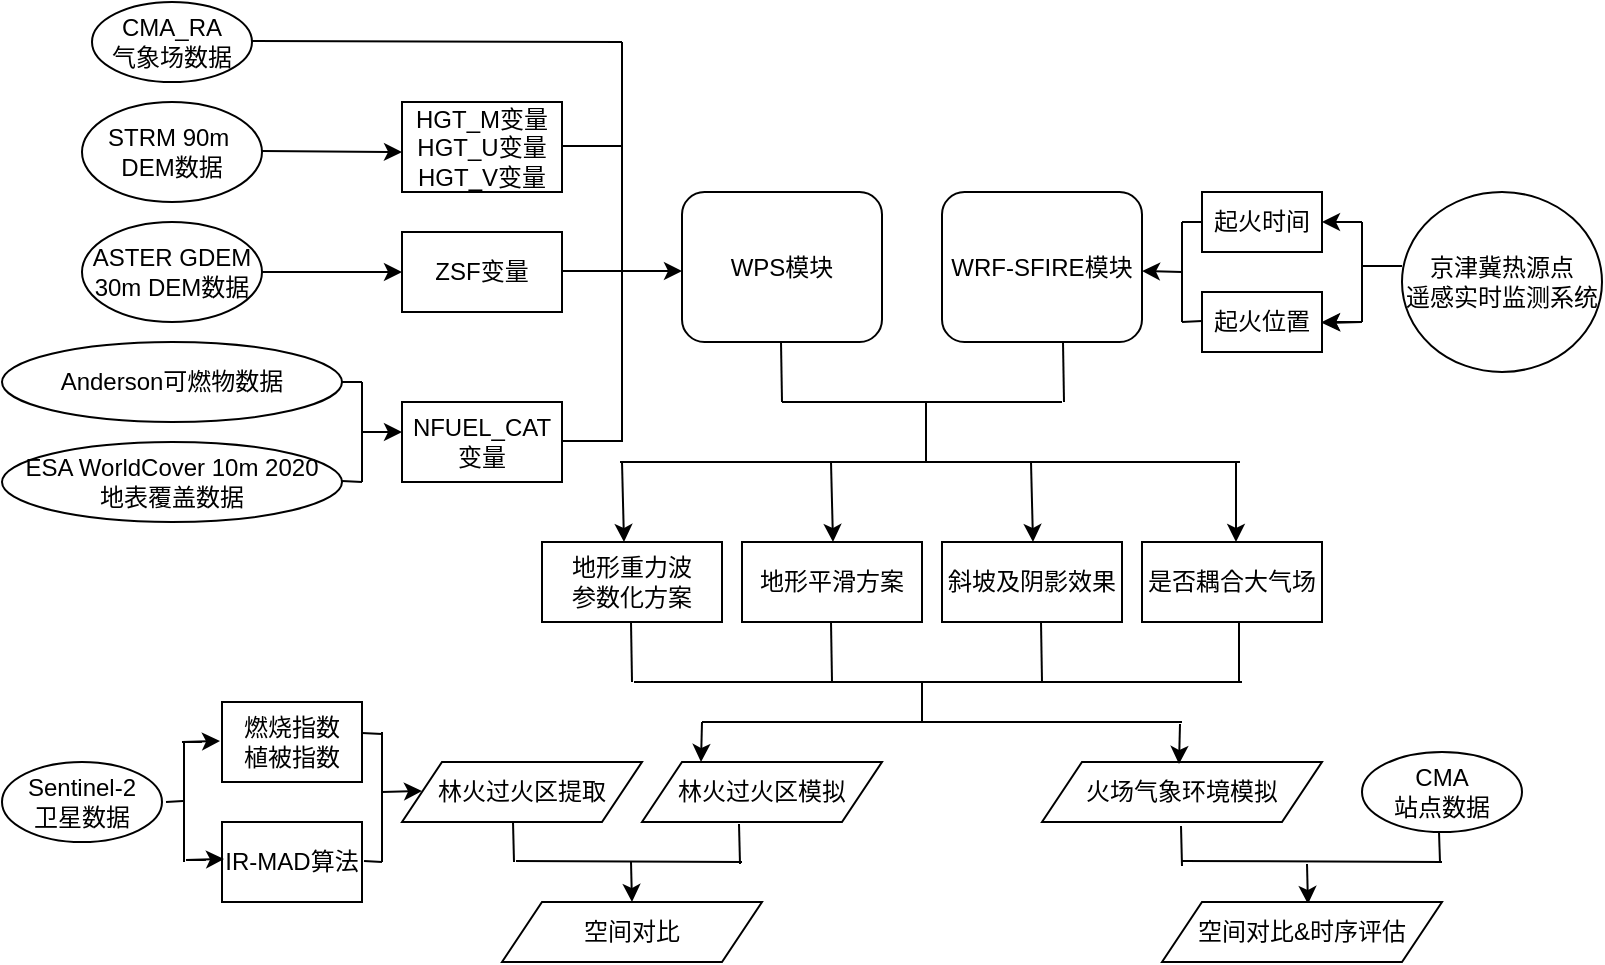 <mxfile version="22.1.16" type="github">
  <diagram id="C5RBs43oDa-KdzZeNtuy" name="Page-1">
    <mxGraphModel dx="1379" dy="788" grid="1" gridSize="10" guides="1" tooltips="1" connect="1" arrows="1" fold="1" page="1" pageScale="1" pageWidth="827" pageHeight="1169" math="0" shadow="0">
      <root>
        <mxCell id="WIyWlLk6GJQsqaUBKTNV-0" />
        <mxCell id="WIyWlLk6GJQsqaUBKTNV-1" parent="WIyWlLk6GJQsqaUBKTNV-0" />
        <mxCell id="qHYANq4Pt8BAIVUC_QP_-0" value="CMA_RA&lt;br&gt;气象场数据" style="ellipse;whiteSpace=wrap;html=1;" parent="WIyWlLk6GJQsqaUBKTNV-1" vertex="1">
          <mxGeometry x="55" y="50" width="80" height="40" as="geometry" />
        </mxCell>
        <mxCell id="qHYANq4Pt8BAIVUC_QP_-1" value="STRM 90m&amp;nbsp; DEM数据" style="ellipse;whiteSpace=wrap;html=1;" parent="WIyWlLk6GJQsqaUBKTNV-1" vertex="1">
          <mxGeometry x="50" y="100" width="90" height="50" as="geometry" />
        </mxCell>
        <mxCell id="qHYANq4Pt8BAIVUC_QP_-3" value="ESA WorldCover 10m 2020&lt;br style=&quot;border-color: var(--border-color);&quot;&gt;地表覆盖数据" style="ellipse;whiteSpace=wrap;html=1;" parent="WIyWlLk6GJQsqaUBKTNV-1" vertex="1">
          <mxGeometry x="10" y="270" width="170" height="40" as="geometry" />
        </mxCell>
        <mxCell id="qHYANq4Pt8BAIVUC_QP_-5" value="Anderson可燃物数据" style="ellipse;whiteSpace=wrap;html=1;" parent="WIyWlLk6GJQsqaUBKTNV-1" vertex="1">
          <mxGeometry x="10" y="220" width="170" height="40" as="geometry" />
        </mxCell>
        <mxCell id="qHYANq4Pt8BAIVUC_QP_-6" value="ASTER GDEM 30m DEM数据" style="ellipse;whiteSpace=wrap;html=1;" parent="WIyWlLk6GJQsqaUBKTNV-1" vertex="1">
          <mxGeometry x="50" y="160" width="90" height="50" as="geometry" />
        </mxCell>
        <mxCell id="qHYANq4Pt8BAIVUC_QP_-7" value="HGT_M变量&lt;br&gt;HGT_U变量&lt;br&gt;HGT_V变量" style="rounded=0;whiteSpace=wrap;html=1;" parent="WIyWlLk6GJQsqaUBKTNV-1" vertex="1">
          <mxGeometry x="210" y="100" width="80" height="45" as="geometry" />
        </mxCell>
        <mxCell id="qHYANq4Pt8BAIVUC_QP_-8" value="ZSF变量" style="rounded=0;whiteSpace=wrap;html=1;" parent="WIyWlLk6GJQsqaUBKTNV-1" vertex="1">
          <mxGeometry x="210" y="165" width="80" height="40" as="geometry" />
        </mxCell>
        <mxCell id="qHYANq4Pt8BAIVUC_QP_-9" value="NFUEL_CAT变量" style="rounded=0;whiteSpace=wrap;html=1;" parent="WIyWlLk6GJQsqaUBKTNV-1" vertex="1">
          <mxGeometry x="210" y="250" width="80" height="40" as="geometry" />
        </mxCell>
        <mxCell id="qHYANq4Pt8BAIVUC_QP_-10" value="" style="endArrow=classic;html=1;rounded=0;exitX=1;exitY=0.49;exitDx=0;exitDy=0;exitPerimeter=0;" parent="WIyWlLk6GJQsqaUBKTNV-1" source="qHYANq4Pt8BAIVUC_QP_-1" edge="1">
          <mxGeometry width="50" height="50" relative="1" as="geometry">
            <mxPoint x="150" y="124.5" as="sourcePoint" />
            <mxPoint x="210" y="125" as="targetPoint" />
          </mxGeometry>
        </mxCell>
        <mxCell id="qHYANq4Pt8BAIVUC_QP_-11" value="" style="endArrow=classic;html=1;rounded=0;exitX=1;exitY=0.49;exitDx=0;exitDy=0;exitPerimeter=0;entryX=0;entryY=0.5;entryDx=0;entryDy=0;" parent="WIyWlLk6GJQsqaUBKTNV-1" target="qHYANq4Pt8BAIVUC_QP_-8" edge="1">
          <mxGeometry width="50" height="50" relative="1" as="geometry">
            <mxPoint x="140" y="185" as="sourcePoint" />
            <mxPoint x="200" y="184.5" as="targetPoint" />
          </mxGeometry>
        </mxCell>
        <mxCell id="qHYANq4Pt8BAIVUC_QP_-12" value="" style="endArrow=classic;html=1;rounded=0;" parent="WIyWlLk6GJQsqaUBKTNV-1" edge="1">
          <mxGeometry width="50" height="50" relative="1" as="geometry">
            <mxPoint x="190" y="265" as="sourcePoint" />
            <mxPoint x="210" y="265" as="targetPoint" />
          </mxGeometry>
        </mxCell>
        <mxCell id="qHYANq4Pt8BAIVUC_QP_-13" value="" style="endArrow=none;html=1;rounded=0;" parent="WIyWlLk6GJQsqaUBKTNV-1" edge="1">
          <mxGeometry width="50" height="50" relative="1" as="geometry">
            <mxPoint x="180" y="240" as="sourcePoint" />
            <mxPoint x="190" y="240" as="targetPoint" />
          </mxGeometry>
        </mxCell>
        <mxCell id="qHYANq4Pt8BAIVUC_QP_-15" value="" style="endArrow=none;html=1;rounded=0;" parent="WIyWlLk6GJQsqaUBKTNV-1" edge="1">
          <mxGeometry width="50" height="50" relative="1" as="geometry">
            <mxPoint x="180" y="289.5" as="sourcePoint" />
            <mxPoint x="190" y="290" as="targetPoint" />
          </mxGeometry>
        </mxCell>
        <mxCell id="qHYANq4Pt8BAIVUC_QP_-16" value="" style="endArrow=none;html=1;rounded=0;" parent="WIyWlLk6GJQsqaUBKTNV-1" edge="1">
          <mxGeometry width="50" height="50" relative="1" as="geometry">
            <mxPoint x="190" y="290" as="sourcePoint" />
            <mxPoint x="190" y="240" as="targetPoint" />
          </mxGeometry>
        </mxCell>
        <mxCell id="qHYANq4Pt8BAIVUC_QP_-19" value="WPS模块" style="rounded=1;whiteSpace=wrap;html=1;" parent="WIyWlLk6GJQsqaUBKTNV-1" vertex="1">
          <mxGeometry x="350" y="145" width="100" height="75" as="geometry" />
        </mxCell>
        <mxCell id="qHYANq4Pt8BAIVUC_QP_-20" value="WRF-SFIRE模块" style="rounded=1;whiteSpace=wrap;html=1;" parent="WIyWlLk6GJQsqaUBKTNV-1" vertex="1">
          <mxGeometry x="480" y="145" width="100" height="75" as="geometry" />
        </mxCell>
        <mxCell id="qHYANq4Pt8BAIVUC_QP_-21" value="" style="endArrow=none;html=1;rounded=0;" parent="WIyWlLk6GJQsqaUBKTNV-1" edge="1">
          <mxGeometry width="50" height="50" relative="1" as="geometry">
            <mxPoint x="135" y="69.5" as="sourcePoint" />
            <mxPoint x="320" y="70" as="targetPoint" />
          </mxGeometry>
        </mxCell>
        <mxCell id="qHYANq4Pt8BAIVUC_QP_-22" value="" style="endArrow=none;html=1;rounded=0;" parent="WIyWlLk6GJQsqaUBKTNV-1" edge="1">
          <mxGeometry width="50" height="50" relative="1" as="geometry">
            <mxPoint x="290" y="122" as="sourcePoint" />
            <mxPoint x="320" y="122" as="targetPoint" />
          </mxGeometry>
        </mxCell>
        <mxCell id="qHYANq4Pt8BAIVUC_QP_-23" value="" style="endArrow=none;html=1;rounded=0;" parent="WIyWlLk6GJQsqaUBKTNV-1" edge="1">
          <mxGeometry width="50" height="50" relative="1" as="geometry">
            <mxPoint x="290" y="184.5" as="sourcePoint" />
            <mxPoint x="320" y="184.5" as="targetPoint" />
          </mxGeometry>
        </mxCell>
        <mxCell id="qHYANq4Pt8BAIVUC_QP_-24" value="" style="endArrow=none;html=1;rounded=0;" parent="WIyWlLk6GJQsqaUBKTNV-1" edge="1">
          <mxGeometry width="50" height="50" relative="1" as="geometry">
            <mxPoint x="290" y="269.5" as="sourcePoint" />
            <mxPoint x="320" y="269.5" as="targetPoint" />
          </mxGeometry>
        </mxCell>
        <mxCell id="qHYANq4Pt8BAIVUC_QP_-25" value="" style="endArrow=none;html=1;rounded=0;" parent="WIyWlLk6GJQsqaUBKTNV-1" edge="1">
          <mxGeometry width="50" height="50" relative="1" as="geometry">
            <mxPoint x="320" y="270" as="sourcePoint" />
            <mxPoint x="320" y="70" as="targetPoint" />
          </mxGeometry>
        </mxCell>
        <mxCell id="qHYANq4Pt8BAIVUC_QP_-26" value="" style="endArrow=classic;html=1;rounded=0;" parent="WIyWlLk6GJQsqaUBKTNV-1" edge="1">
          <mxGeometry width="50" height="50" relative="1" as="geometry">
            <mxPoint x="320" y="184.5" as="sourcePoint" />
            <mxPoint x="350" y="184.5" as="targetPoint" />
          </mxGeometry>
        </mxCell>
        <mxCell id="qHYANq4Pt8BAIVUC_QP_-27" value="起火时间" style="rounded=0;whiteSpace=wrap;html=1;" parent="WIyWlLk6GJQsqaUBKTNV-1" vertex="1">
          <mxGeometry x="610" y="145" width="60" height="30" as="geometry" />
        </mxCell>
        <mxCell id="qHYANq4Pt8BAIVUC_QP_-29" value="起火位置" style="rounded=0;whiteSpace=wrap;html=1;" parent="WIyWlLk6GJQsqaUBKTNV-1" vertex="1">
          <mxGeometry x="610" y="195" width="60" height="30" as="geometry" />
        </mxCell>
        <mxCell id="qHYANq4Pt8BAIVUC_QP_-30" value="京津冀热源点&lt;br&gt;遥感实时监测系统" style="ellipse;whiteSpace=wrap;html=1;" parent="WIyWlLk6GJQsqaUBKTNV-1" vertex="1">
          <mxGeometry x="710" y="145" width="100" height="90" as="geometry" />
        </mxCell>
        <mxCell id="qHYANq4Pt8BAIVUC_QP_-36" value="" style="edgeStyle=orthogonalEdgeStyle;rounded=0;orthogonalLoop=1;jettySize=auto;html=1;" parent="WIyWlLk6GJQsqaUBKTNV-1" target="qHYANq4Pt8BAIVUC_QP_-29" edge="1">
          <mxGeometry relative="1" as="geometry">
            <mxPoint x="690" y="210" as="sourcePoint" />
          </mxGeometry>
        </mxCell>
        <mxCell id="qHYANq4Pt8BAIVUC_QP_-33" value="" style="endArrow=classic;html=1;rounded=0;" parent="WIyWlLk6GJQsqaUBKTNV-1" edge="1">
          <mxGeometry width="50" height="50" relative="1" as="geometry">
            <mxPoint x="690" y="160" as="sourcePoint" />
            <mxPoint x="670" y="160" as="targetPoint" />
          </mxGeometry>
        </mxCell>
        <mxCell id="qHYANq4Pt8BAIVUC_QP_-35" value="" style="endArrow=classic;html=1;rounded=0;" parent="WIyWlLk6GJQsqaUBKTNV-1" edge="1">
          <mxGeometry width="50" height="50" relative="1" as="geometry">
            <mxPoint x="690" y="210" as="sourcePoint" />
            <mxPoint x="670" y="210" as="targetPoint" />
          </mxGeometry>
        </mxCell>
        <mxCell id="qHYANq4Pt8BAIVUC_QP_-37" value="" style="endArrow=none;html=1;rounded=0;" parent="WIyWlLk6GJQsqaUBKTNV-1" edge="1">
          <mxGeometry width="50" height="50" relative="1" as="geometry">
            <mxPoint x="600" y="160" as="sourcePoint" />
            <mxPoint x="610" y="160" as="targetPoint" />
          </mxGeometry>
        </mxCell>
        <mxCell id="qHYANq4Pt8BAIVUC_QP_-38" value="" style="endArrow=none;html=1;rounded=0;" parent="WIyWlLk6GJQsqaUBKTNV-1" edge="1">
          <mxGeometry width="50" height="50" relative="1" as="geometry">
            <mxPoint x="600" y="210" as="sourcePoint" />
            <mxPoint x="610" y="209.5" as="targetPoint" />
          </mxGeometry>
        </mxCell>
        <mxCell id="qHYANq4Pt8BAIVUC_QP_-39" value="" style="endArrow=none;html=1;rounded=0;" parent="WIyWlLk6GJQsqaUBKTNV-1" edge="1">
          <mxGeometry width="50" height="50" relative="1" as="geometry">
            <mxPoint x="600" y="210" as="sourcePoint" />
            <mxPoint x="600" y="160" as="targetPoint" />
          </mxGeometry>
        </mxCell>
        <mxCell id="qHYANq4Pt8BAIVUC_QP_-40" value="" style="endArrow=classic;html=1;rounded=0;" parent="WIyWlLk6GJQsqaUBKTNV-1" edge="1">
          <mxGeometry width="50" height="50" relative="1" as="geometry">
            <mxPoint x="600" y="185" as="sourcePoint" />
            <mxPoint x="580" y="184.5" as="targetPoint" />
          </mxGeometry>
        </mxCell>
        <mxCell id="qHYANq4Pt8BAIVUC_QP_-41" value="" style="endArrow=none;html=1;rounded=0;" parent="WIyWlLk6GJQsqaUBKTNV-1" edge="1">
          <mxGeometry width="50" height="50" relative="1" as="geometry">
            <mxPoint x="400" y="250" as="sourcePoint" />
            <mxPoint x="399.5" y="220" as="targetPoint" />
          </mxGeometry>
        </mxCell>
        <mxCell id="qHYANq4Pt8BAIVUC_QP_-42" value="" style="endArrow=none;html=1;rounded=0;" parent="WIyWlLk6GJQsqaUBKTNV-1" edge="1">
          <mxGeometry width="50" height="50" relative="1" as="geometry">
            <mxPoint x="541" y="250" as="sourcePoint" />
            <mxPoint x="540.5" y="220" as="targetPoint" />
          </mxGeometry>
        </mxCell>
        <mxCell id="qHYANq4Pt8BAIVUC_QP_-43" value="" style="endArrow=none;html=1;rounded=0;" parent="WIyWlLk6GJQsqaUBKTNV-1" edge="1">
          <mxGeometry width="50" height="50" relative="1" as="geometry">
            <mxPoint x="400" y="250" as="sourcePoint" />
            <mxPoint x="540" y="250" as="targetPoint" />
          </mxGeometry>
        </mxCell>
        <mxCell id="qHYANq4Pt8BAIVUC_QP_-44" value="" style="endArrow=classic;html=1;rounded=0;" parent="WIyWlLk6GJQsqaUBKTNV-1" edge="1">
          <mxGeometry width="50" height="50" relative="1" as="geometry">
            <mxPoint x="320" y="280" as="sourcePoint" />
            <mxPoint x="321" y="320" as="targetPoint" />
          </mxGeometry>
        </mxCell>
        <mxCell id="qHYANq4Pt8BAIVUC_QP_-45" value="地形重力波&lt;br&gt;参数化方案" style="rounded=0;whiteSpace=wrap;html=1;" parent="WIyWlLk6GJQsqaUBKTNV-1" vertex="1">
          <mxGeometry x="280" y="320" width="90" height="40" as="geometry" />
        </mxCell>
        <mxCell id="qHYANq4Pt8BAIVUC_QP_-46" value="" style="endArrow=none;html=1;rounded=0;" parent="WIyWlLk6GJQsqaUBKTNV-1" edge="1">
          <mxGeometry width="50" height="50" relative="1" as="geometry">
            <mxPoint x="472" y="280" as="sourcePoint" />
            <mxPoint x="472" y="250" as="targetPoint" />
          </mxGeometry>
        </mxCell>
        <mxCell id="qHYANq4Pt8BAIVUC_QP_-47" value="" style="endArrow=none;html=1;rounded=0;" parent="WIyWlLk6GJQsqaUBKTNV-1" edge="1">
          <mxGeometry width="50" height="50" relative="1" as="geometry">
            <mxPoint x="319" y="280" as="sourcePoint" />
            <mxPoint x="629" y="280" as="targetPoint" />
          </mxGeometry>
        </mxCell>
        <mxCell id="qHYANq4Pt8BAIVUC_QP_-48" value="地形平滑方案" style="rounded=0;whiteSpace=wrap;html=1;" parent="WIyWlLk6GJQsqaUBKTNV-1" vertex="1">
          <mxGeometry x="380" y="320" width="90" height="40" as="geometry" />
        </mxCell>
        <mxCell id="qHYANq4Pt8BAIVUC_QP_-49" value="斜坡及阴影效果" style="rounded=0;whiteSpace=wrap;html=1;" parent="WIyWlLk6GJQsqaUBKTNV-1" vertex="1">
          <mxGeometry x="480" y="320" width="90" height="40" as="geometry" />
        </mxCell>
        <mxCell id="qHYANq4Pt8BAIVUC_QP_-50" value="是否耦合大气场" style="rounded=0;whiteSpace=wrap;html=1;" parent="WIyWlLk6GJQsqaUBKTNV-1" vertex="1">
          <mxGeometry x="580" y="320" width="90" height="40" as="geometry" />
        </mxCell>
        <mxCell id="qHYANq4Pt8BAIVUC_QP_-52" value="" style="endArrow=classic;html=1;rounded=0;" parent="WIyWlLk6GJQsqaUBKTNV-1" edge="1">
          <mxGeometry width="50" height="50" relative="1" as="geometry">
            <mxPoint x="627" y="280" as="sourcePoint" />
            <mxPoint x="627" y="320" as="targetPoint" />
          </mxGeometry>
        </mxCell>
        <mxCell id="qHYANq4Pt8BAIVUC_QP_-53" value="" style="endArrow=classic;html=1;rounded=0;" parent="WIyWlLk6GJQsqaUBKTNV-1" edge="1">
          <mxGeometry width="50" height="50" relative="1" as="geometry">
            <mxPoint x="424.5" y="280" as="sourcePoint" />
            <mxPoint x="425.5" y="320" as="targetPoint" />
          </mxGeometry>
        </mxCell>
        <mxCell id="qHYANq4Pt8BAIVUC_QP_-54" value="" style="endArrow=classic;html=1;rounded=0;" parent="WIyWlLk6GJQsqaUBKTNV-1" edge="1">
          <mxGeometry width="50" height="50" relative="1" as="geometry">
            <mxPoint x="524.5" y="280" as="sourcePoint" />
            <mxPoint x="525.5" y="320" as="targetPoint" />
          </mxGeometry>
        </mxCell>
        <mxCell id="qHYANq4Pt8BAIVUC_QP_-55" value="" style="endArrow=none;html=1;rounded=0;" parent="WIyWlLk6GJQsqaUBKTNV-1" edge="1">
          <mxGeometry width="50" height="50" relative="1" as="geometry">
            <mxPoint x="325" y="390" as="sourcePoint" />
            <mxPoint x="324.5" y="360" as="targetPoint" />
          </mxGeometry>
        </mxCell>
        <mxCell id="qHYANq4Pt8BAIVUC_QP_-56" value="" style="endArrow=none;html=1;rounded=0;" parent="WIyWlLk6GJQsqaUBKTNV-1" edge="1">
          <mxGeometry width="50" height="50" relative="1" as="geometry">
            <mxPoint x="628.5" y="360" as="sourcePoint" />
            <mxPoint x="628.5" y="390" as="targetPoint" />
          </mxGeometry>
        </mxCell>
        <mxCell id="qHYANq4Pt8BAIVUC_QP_-57" value="" style="endArrow=none;html=1;rounded=0;" parent="WIyWlLk6GJQsqaUBKTNV-1" edge="1">
          <mxGeometry width="50" height="50" relative="1" as="geometry">
            <mxPoint x="326" y="390" as="sourcePoint" />
            <mxPoint x="630" y="390" as="targetPoint" />
          </mxGeometry>
        </mxCell>
        <mxCell id="qHYANq4Pt8BAIVUC_QP_-58" value="" style="endArrow=none;html=1;rounded=0;" parent="WIyWlLk6GJQsqaUBKTNV-1" edge="1">
          <mxGeometry width="50" height="50" relative="1" as="geometry">
            <mxPoint x="425" y="390" as="sourcePoint" />
            <mxPoint x="424.5" y="360" as="targetPoint" />
          </mxGeometry>
        </mxCell>
        <mxCell id="qHYANq4Pt8BAIVUC_QP_-59" value="" style="endArrow=none;html=1;rounded=0;" parent="WIyWlLk6GJQsqaUBKTNV-1" edge="1">
          <mxGeometry width="50" height="50" relative="1" as="geometry">
            <mxPoint x="530" y="390" as="sourcePoint" />
            <mxPoint x="529.5" y="360" as="targetPoint" />
          </mxGeometry>
        </mxCell>
        <mxCell id="qHYANq4Pt8BAIVUC_QP_-63" value="" style="endArrow=classic;html=1;rounded=0;" parent="WIyWlLk6GJQsqaUBKTNV-1" edge="1">
          <mxGeometry width="50" height="50" relative="1" as="geometry">
            <mxPoint x="360" y="410" as="sourcePoint" />
            <mxPoint x="359.5" y="430" as="targetPoint" />
          </mxGeometry>
        </mxCell>
        <mxCell id="qHYANq4Pt8BAIVUC_QP_-64" value="林火过火区模拟" style="shape=parallelogram;perimeter=parallelogramPerimeter;whiteSpace=wrap;html=1;fixedSize=1;" parent="WIyWlLk6GJQsqaUBKTNV-1" vertex="1">
          <mxGeometry x="330" y="430" width="120" height="30" as="geometry" />
        </mxCell>
        <mxCell id="qHYANq4Pt8BAIVUC_QP_-65" value="火场气象环境模拟" style="shape=parallelogram;perimeter=parallelogramPerimeter;whiteSpace=wrap;html=1;fixedSize=1;" parent="WIyWlLk6GJQsqaUBKTNV-1" vertex="1">
          <mxGeometry x="530" y="430" width="140" height="30" as="geometry" />
        </mxCell>
        <mxCell id="qHYANq4Pt8BAIVUC_QP_-66" value="" style="endArrow=none;html=1;rounded=0;" parent="WIyWlLk6GJQsqaUBKTNV-1" edge="1">
          <mxGeometry width="50" height="50" relative="1" as="geometry">
            <mxPoint x="470" y="410" as="sourcePoint" />
            <mxPoint x="470" y="390" as="targetPoint" />
          </mxGeometry>
        </mxCell>
        <mxCell id="qHYANq4Pt8BAIVUC_QP_-67" value="" style="endArrow=none;html=1;rounded=0;" parent="WIyWlLk6GJQsqaUBKTNV-1" edge="1">
          <mxGeometry width="50" height="50" relative="1" as="geometry">
            <mxPoint x="360" y="410" as="sourcePoint" />
            <mxPoint x="600" y="410" as="targetPoint" />
          </mxGeometry>
        </mxCell>
        <mxCell id="qHYANq4Pt8BAIVUC_QP_-68" value="" style="endArrow=classic;html=1;rounded=0;" parent="WIyWlLk6GJQsqaUBKTNV-1" edge="1">
          <mxGeometry width="50" height="50" relative="1" as="geometry">
            <mxPoint x="599" y="411" as="sourcePoint" />
            <mxPoint x="598.5" y="431" as="targetPoint" />
          </mxGeometry>
        </mxCell>
        <mxCell id="qHYANq4Pt8BAIVUC_QP_-69" value="Sentinel-2&lt;br&gt;卫星数据" style="ellipse;whiteSpace=wrap;html=1;" parent="WIyWlLk6GJQsqaUBKTNV-1" vertex="1">
          <mxGeometry x="10" y="430" width="80" height="40" as="geometry" />
        </mxCell>
        <mxCell id="qHYANq4Pt8BAIVUC_QP_-70" value="林火过火区提取" style="shape=parallelogram;perimeter=parallelogramPerimeter;whiteSpace=wrap;html=1;fixedSize=1;" parent="WIyWlLk6GJQsqaUBKTNV-1" vertex="1">
          <mxGeometry x="210" y="430" width="120" height="30" as="geometry" />
        </mxCell>
        <mxCell id="qHYANq4Pt8BAIVUC_QP_-71" value="燃烧指数&lt;br&gt;植被指数" style="rounded=0;whiteSpace=wrap;html=1;" parent="WIyWlLk6GJQsqaUBKTNV-1" vertex="1">
          <mxGeometry x="120" y="400" width="70" height="40" as="geometry" />
        </mxCell>
        <mxCell id="qHYANq4Pt8BAIVUC_QP_-72" value="IR-MAD算法" style="rounded=0;whiteSpace=wrap;html=1;" parent="WIyWlLk6GJQsqaUBKTNV-1" vertex="1">
          <mxGeometry x="120" y="460" width="70" height="40" as="geometry" />
        </mxCell>
        <mxCell id="qHYANq4Pt8BAIVUC_QP_-74" value="" style="endArrow=none;html=1;rounded=0;" parent="WIyWlLk6GJQsqaUBKTNV-1" edge="1">
          <mxGeometry width="50" height="50" relative="1" as="geometry">
            <mxPoint x="92" y="450" as="sourcePoint" />
            <mxPoint x="100.5" y="449.5" as="targetPoint" />
          </mxGeometry>
        </mxCell>
        <mxCell id="qHYANq4Pt8BAIVUC_QP_-75" value="" style="endArrow=none;html=1;rounded=0;" parent="WIyWlLk6GJQsqaUBKTNV-1" edge="1">
          <mxGeometry width="50" height="50" relative="1" as="geometry">
            <mxPoint x="101" y="480" as="sourcePoint" />
            <mxPoint x="101" y="420" as="targetPoint" />
          </mxGeometry>
        </mxCell>
        <mxCell id="qHYANq4Pt8BAIVUC_QP_-76" value="" style="endArrow=classic;html=1;rounded=0;" parent="WIyWlLk6GJQsqaUBKTNV-1" edge="1">
          <mxGeometry width="50" height="50" relative="1" as="geometry">
            <mxPoint x="110" y="420" as="sourcePoint" />
            <mxPoint x="119" y="419.5" as="targetPoint" />
            <Array as="points">
              <mxPoint x="100" y="420" />
            </Array>
          </mxGeometry>
        </mxCell>
        <mxCell id="qHYANq4Pt8BAIVUC_QP_-78" value="" style="endArrow=classic;html=1;rounded=0;" parent="WIyWlLk6GJQsqaUBKTNV-1" edge="1">
          <mxGeometry width="50" height="50" relative="1" as="geometry">
            <mxPoint x="112" y="479" as="sourcePoint" />
            <mxPoint x="121" y="478.5" as="targetPoint" />
            <Array as="points">
              <mxPoint x="102" y="479" />
            </Array>
          </mxGeometry>
        </mxCell>
        <mxCell id="qHYANq4Pt8BAIVUC_QP_-79" value="" style="endArrow=none;html=1;rounded=0;" parent="WIyWlLk6GJQsqaUBKTNV-1" edge="1">
          <mxGeometry width="50" height="50" relative="1" as="geometry">
            <mxPoint x="200" y="480" as="sourcePoint" />
            <mxPoint x="200" y="415" as="targetPoint" />
          </mxGeometry>
        </mxCell>
        <mxCell id="qHYANq4Pt8BAIVUC_QP_-80" value="" style="endArrow=classic;html=1;rounded=0;" parent="WIyWlLk6GJQsqaUBKTNV-1" edge="1">
          <mxGeometry width="50" height="50" relative="1" as="geometry">
            <mxPoint x="200" y="445" as="sourcePoint" />
            <mxPoint x="220" y="444.5" as="targetPoint" />
          </mxGeometry>
        </mxCell>
        <mxCell id="qHYANq4Pt8BAIVUC_QP_-81" value="" style="endArrow=none;html=1;rounded=0;" parent="WIyWlLk6GJQsqaUBKTNV-1" edge="1">
          <mxGeometry width="50" height="50" relative="1" as="geometry">
            <mxPoint x="190" y="415.5" as="sourcePoint" />
            <mxPoint x="200" y="416" as="targetPoint" />
          </mxGeometry>
        </mxCell>
        <mxCell id="qHYANq4Pt8BAIVUC_QP_-82" value="" style="endArrow=none;html=1;rounded=0;" parent="WIyWlLk6GJQsqaUBKTNV-1" edge="1">
          <mxGeometry width="50" height="50" relative="1" as="geometry">
            <mxPoint x="191" y="479.5" as="sourcePoint" />
            <mxPoint x="200" y="480" as="targetPoint" />
          </mxGeometry>
        </mxCell>
        <mxCell id="qHYANq4Pt8BAIVUC_QP_-83" value="CMA&lt;br&gt;站点数据" style="ellipse;whiteSpace=wrap;html=1;" parent="WIyWlLk6GJQsqaUBKTNV-1" vertex="1">
          <mxGeometry x="690" y="425" width="80" height="40" as="geometry" />
        </mxCell>
        <mxCell id="qHYANq4Pt8BAIVUC_QP_-84" value="" style="endArrow=none;html=1;rounded=0;" parent="WIyWlLk6GJQsqaUBKTNV-1" edge="1">
          <mxGeometry width="50" height="50" relative="1" as="geometry">
            <mxPoint x="266" y="480" as="sourcePoint" />
            <mxPoint x="265.5" y="460" as="targetPoint" />
          </mxGeometry>
        </mxCell>
        <mxCell id="qHYANq4Pt8BAIVUC_QP_-85" value="" style="endArrow=none;html=1;rounded=0;" parent="WIyWlLk6GJQsqaUBKTNV-1" edge="1">
          <mxGeometry width="50" height="50" relative="1" as="geometry">
            <mxPoint x="267" y="479.5" as="sourcePoint" />
            <mxPoint x="380" y="480" as="targetPoint" />
          </mxGeometry>
        </mxCell>
        <mxCell id="qHYANq4Pt8BAIVUC_QP_-86" value="" style="endArrow=none;html=1;rounded=0;" parent="WIyWlLk6GJQsqaUBKTNV-1" edge="1">
          <mxGeometry width="50" height="50" relative="1" as="geometry">
            <mxPoint x="600" y="479.5" as="sourcePoint" />
            <mxPoint x="730" y="480" as="targetPoint" />
          </mxGeometry>
        </mxCell>
        <mxCell id="qHYANq4Pt8BAIVUC_QP_-88" value="" style="endArrow=none;html=1;rounded=0;" parent="WIyWlLk6GJQsqaUBKTNV-1" edge="1">
          <mxGeometry width="50" height="50" relative="1" as="geometry">
            <mxPoint x="379" y="481" as="sourcePoint" />
            <mxPoint x="378.5" y="461" as="targetPoint" />
          </mxGeometry>
        </mxCell>
        <mxCell id="qHYANq4Pt8BAIVUC_QP_-89" value="" style="endArrow=none;html=1;rounded=0;" parent="WIyWlLk6GJQsqaUBKTNV-1" edge="1">
          <mxGeometry width="50" height="50" relative="1" as="geometry">
            <mxPoint x="600" y="482" as="sourcePoint" />
            <mxPoint x="599.5" y="462" as="targetPoint" />
          </mxGeometry>
        </mxCell>
        <mxCell id="qHYANq4Pt8BAIVUC_QP_-90" value="" style="endArrow=none;html=1;rounded=0;" parent="WIyWlLk6GJQsqaUBKTNV-1" edge="1">
          <mxGeometry width="50" height="50" relative="1" as="geometry">
            <mxPoint x="729" y="480" as="sourcePoint" />
            <mxPoint x="728.5" y="465" as="targetPoint" />
          </mxGeometry>
        </mxCell>
        <mxCell id="qHYANq4Pt8BAIVUC_QP_-92" value="" style="endArrow=classic;html=1;rounded=0;" parent="WIyWlLk6GJQsqaUBKTNV-1" edge="1">
          <mxGeometry width="50" height="50" relative="1" as="geometry">
            <mxPoint x="324.5" y="480" as="sourcePoint" />
            <mxPoint x="325" y="500" as="targetPoint" />
          </mxGeometry>
        </mxCell>
        <mxCell id="qHYANq4Pt8BAIVUC_QP_-93" value="" style="endArrow=classic;html=1;rounded=0;" parent="WIyWlLk6GJQsqaUBKTNV-1" edge="1">
          <mxGeometry width="50" height="50" relative="1" as="geometry">
            <mxPoint x="662.5" y="481" as="sourcePoint" />
            <mxPoint x="663" y="501" as="targetPoint" />
          </mxGeometry>
        </mxCell>
        <mxCell id="qHYANq4Pt8BAIVUC_QP_-94" value="空间对比" style="shape=parallelogram;perimeter=parallelogramPerimeter;whiteSpace=wrap;html=1;fixedSize=1;" parent="WIyWlLk6GJQsqaUBKTNV-1" vertex="1">
          <mxGeometry x="260" y="500" width="130" height="30" as="geometry" />
        </mxCell>
        <mxCell id="qHYANq4Pt8BAIVUC_QP_-97" value="空间对比&amp;amp;时序评估" style="shape=parallelogram;perimeter=parallelogramPerimeter;whiteSpace=wrap;html=1;fixedSize=1;" parent="WIyWlLk6GJQsqaUBKTNV-1" vertex="1">
          <mxGeometry x="590" y="500" width="140" height="30" as="geometry" />
        </mxCell>
        <mxCell id="DQU9immBWG_Fy1HtZXni-0" value="" style="endArrow=none;html=1;rounded=0;" edge="1" parent="WIyWlLk6GJQsqaUBKTNV-1">
          <mxGeometry width="50" height="50" relative="1" as="geometry">
            <mxPoint x="690" y="210" as="sourcePoint" />
            <mxPoint x="690" y="160" as="targetPoint" />
          </mxGeometry>
        </mxCell>
        <mxCell id="DQU9immBWG_Fy1HtZXni-1" value="" style="endArrow=none;html=1;rounded=0;" edge="1" parent="WIyWlLk6GJQsqaUBKTNV-1">
          <mxGeometry width="50" height="50" relative="1" as="geometry">
            <mxPoint x="690" y="182" as="sourcePoint" />
            <mxPoint x="710" y="182" as="targetPoint" />
          </mxGeometry>
        </mxCell>
      </root>
    </mxGraphModel>
  </diagram>
</mxfile>
